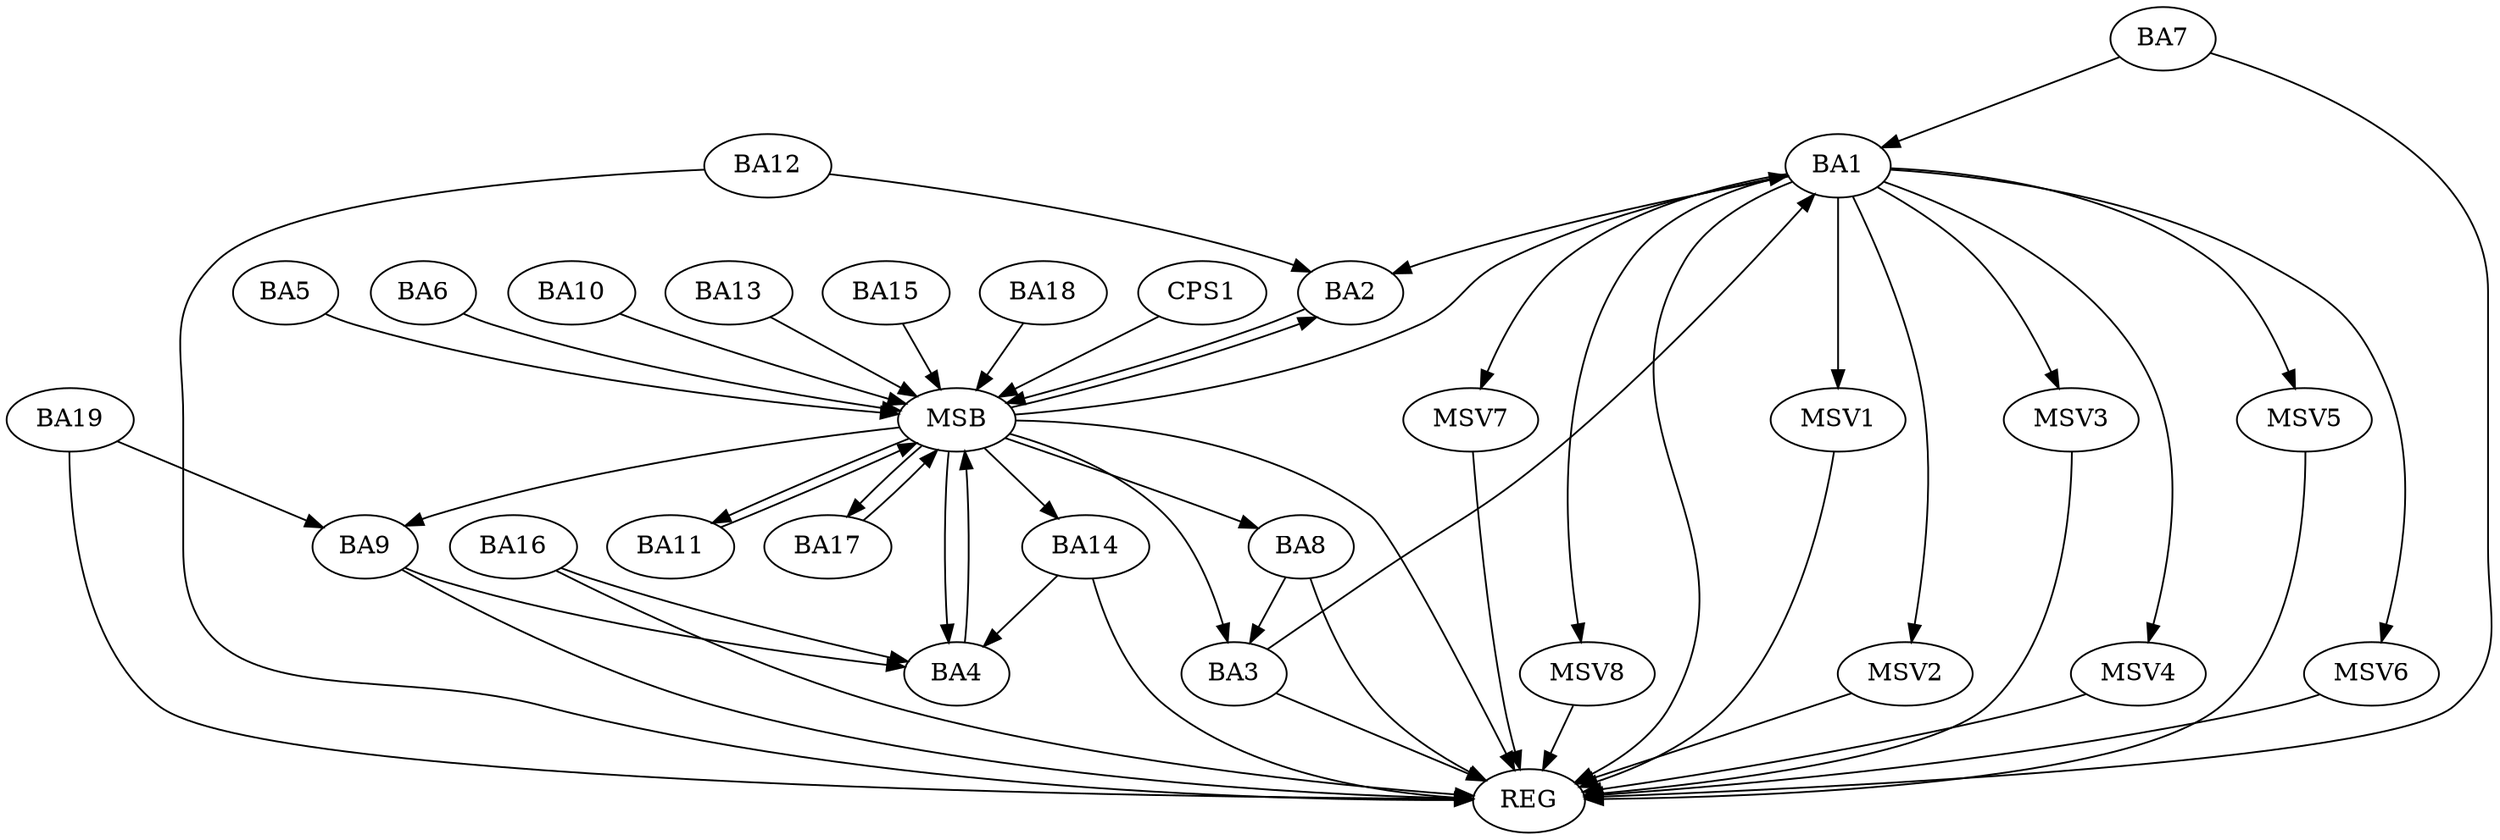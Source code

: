 strict digraph G {
  BA1 [ label="BA1" ];
  BA2 [ label="BA2" ];
  BA3 [ label="BA3" ];
  BA4 [ label="BA4" ];
  BA5 [ label="BA5" ];
  BA6 [ label="BA6" ];
  BA7 [ label="BA7" ];
  BA8 [ label="BA8" ];
  BA9 [ label="BA9" ];
  BA10 [ label="BA10" ];
  BA11 [ label="BA11" ];
  BA12 [ label="BA12" ];
  BA13 [ label="BA13" ];
  BA14 [ label="BA14" ];
  BA15 [ label="BA15" ];
  BA16 [ label="BA16" ];
  BA17 [ label="BA17" ];
  BA18 [ label="BA18" ];
  BA19 [ label="BA19" ];
  CPS1 [ label="CPS1" ];
  REG [ label="REG" ];
  MSB [ label="MSB" ];
  MSV1 [ label="MSV1" ];
  MSV2 [ label="MSV2" ];
  MSV3 [ label="MSV3" ];
  MSV4 [ label="MSV4" ];
  MSV5 [ label="MSV5" ];
  MSV6 [ label="MSV6" ];
  MSV7 [ label="MSV7" ];
  MSV8 [ label="MSV8" ];
  BA1 -> BA2;
  BA3 -> BA1;
  BA7 -> BA1;
  BA8 -> BA3;
  BA9 -> BA4;
  BA12 -> BA2;
  BA14 -> BA4;
  BA16 -> BA4;
  BA19 -> BA9;
  BA1 -> REG;
  BA3 -> REG;
  BA7 -> REG;
  BA8 -> REG;
  BA9 -> REG;
  BA12 -> REG;
  BA14 -> REG;
  BA16 -> REG;
  BA19 -> REG;
  BA2 -> MSB;
  MSB -> BA1;
  MSB -> REG;
  BA4 -> MSB;
  MSB -> BA3;
  BA5 -> MSB;
  BA6 -> MSB;
  MSB -> BA4;
  BA10 -> MSB;
  MSB -> BA9;
  BA11 -> MSB;
  BA13 -> MSB;
  MSB -> BA8;
  BA15 -> MSB;
  MSB -> BA2;
  BA17 -> MSB;
  BA18 -> MSB;
  CPS1 -> MSB;
  MSB -> BA17;
  MSB -> BA11;
  MSB -> BA14;
  BA1 -> MSV1;
  MSV1 -> REG;
  BA1 -> MSV2;
  MSV2 -> REG;
  BA1 -> MSV3;
  MSV3 -> REG;
  BA1 -> MSV4;
  MSV4 -> REG;
  BA1 -> MSV5;
  MSV5 -> REG;
  BA1 -> MSV6;
  MSV6 -> REG;
  BA1 -> MSV7;
  MSV7 -> REG;
  BA1 -> MSV8;
  MSV8 -> REG;
}
